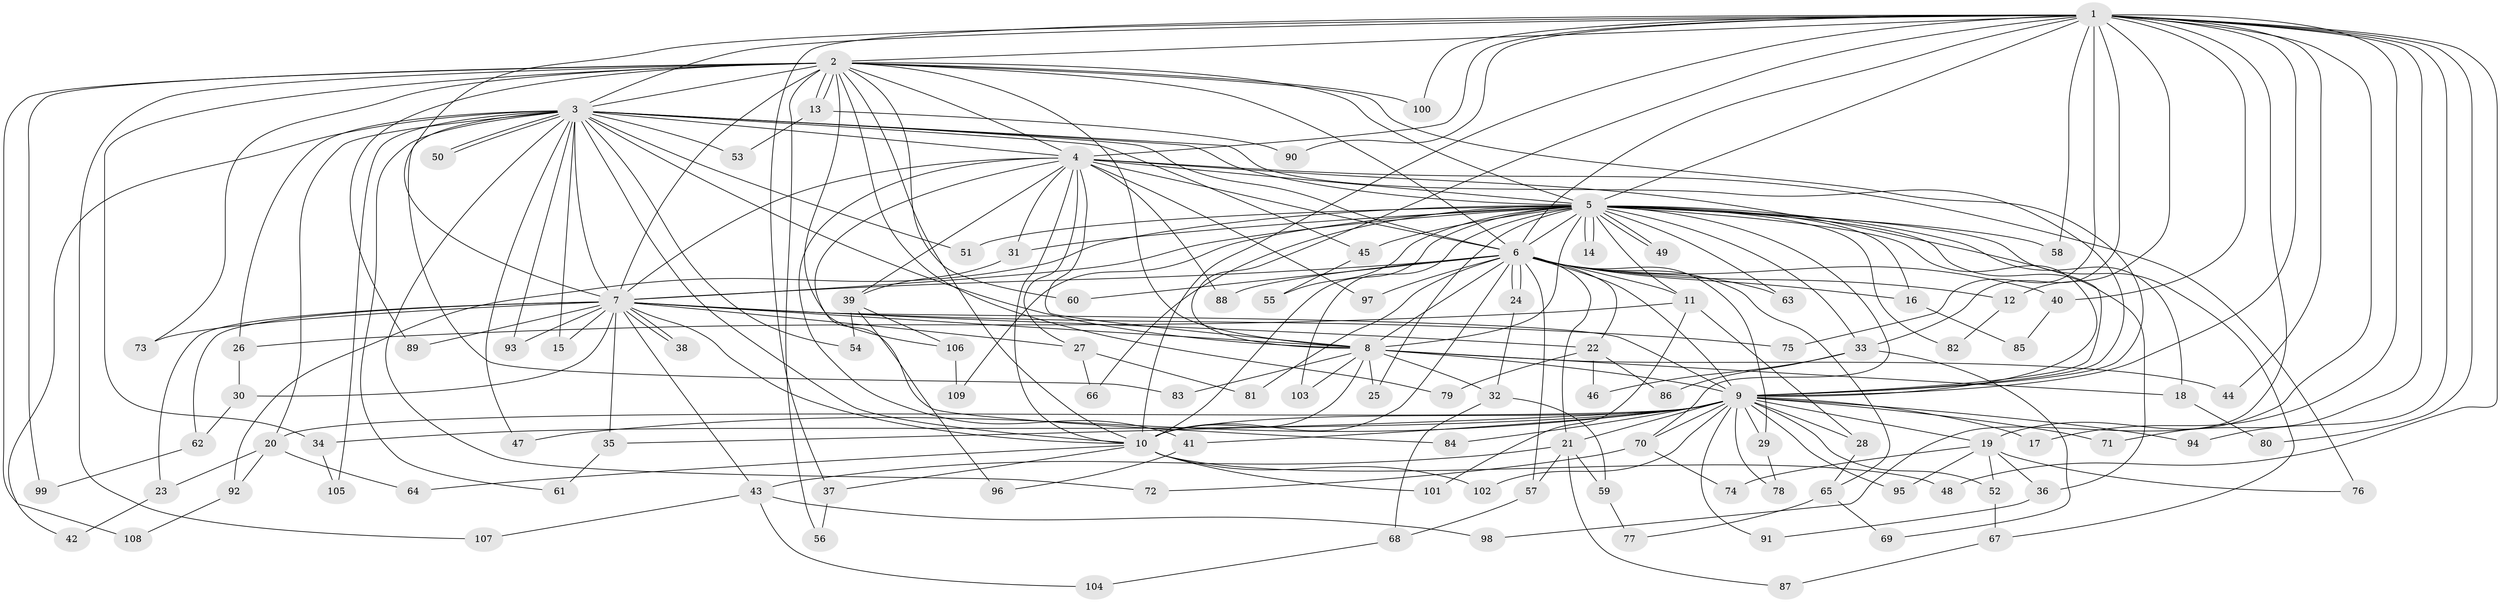 // coarse degree distribution, {23: 0.025974025974025976, 12: 0.025974025974025976, 3: 0.24675324675324675, 6: 0.025974025974025976, 28: 0.012987012987012988, 1: 0.05194805194805195, 4: 0.07792207792207792, 5: 0.07792207792207792, 21: 0.025974025974025976, 2: 0.38961038961038963, 16: 0.012987012987012988, 20: 0.012987012987012988, 25: 0.012987012987012988}
// Generated by graph-tools (version 1.1) at 2025/36/03/04/25 23:36:23]
// undirected, 109 vertices, 243 edges
graph export_dot {
  node [color=gray90,style=filled];
  1;
  2;
  3;
  4;
  5;
  6;
  7;
  8;
  9;
  10;
  11;
  12;
  13;
  14;
  15;
  16;
  17;
  18;
  19;
  20;
  21;
  22;
  23;
  24;
  25;
  26;
  27;
  28;
  29;
  30;
  31;
  32;
  33;
  34;
  35;
  36;
  37;
  38;
  39;
  40;
  41;
  42;
  43;
  44;
  45;
  46;
  47;
  48;
  49;
  50;
  51;
  52;
  53;
  54;
  55;
  56;
  57;
  58;
  59;
  60;
  61;
  62;
  63;
  64;
  65;
  66;
  67;
  68;
  69;
  70;
  71;
  72;
  73;
  74;
  75;
  76;
  77;
  78;
  79;
  80;
  81;
  82;
  83;
  84;
  85;
  86;
  87;
  88;
  89;
  90;
  91;
  92;
  93;
  94;
  95;
  96;
  97;
  98;
  99;
  100;
  101;
  102;
  103;
  104;
  105;
  106;
  107;
  108;
  109;
  1 -- 2;
  1 -- 3;
  1 -- 4;
  1 -- 5;
  1 -- 6;
  1 -- 7;
  1 -- 8;
  1 -- 9;
  1 -- 10;
  1 -- 12;
  1 -- 17;
  1 -- 19;
  1 -- 33;
  1 -- 37;
  1 -- 40;
  1 -- 44;
  1 -- 48;
  1 -- 58;
  1 -- 71;
  1 -- 75;
  1 -- 80;
  1 -- 90;
  1 -- 94;
  1 -- 98;
  1 -- 100;
  2 -- 3;
  2 -- 4;
  2 -- 5;
  2 -- 6;
  2 -- 7;
  2 -- 8;
  2 -- 9;
  2 -- 10;
  2 -- 13;
  2 -- 13;
  2 -- 34;
  2 -- 56;
  2 -- 60;
  2 -- 73;
  2 -- 79;
  2 -- 89;
  2 -- 99;
  2 -- 100;
  2 -- 106;
  2 -- 107;
  2 -- 108;
  3 -- 4;
  3 -- 5;
  3 -- 6;
  3 -- 7;
  3 -- 8;
  3 -- 9;
  3 -- 10;
  3 -- 15;
  3 -- 20;
  3 -- 26;
  3 -- 42;
  3 -- 45;
  3 -- 47;
  3 -- 50;
  3 -- 50;
  3 -- 51;
  3 -- 53;
  3 -- 54;
  3 -- 61;
  3 -- 72;
  3 -- 83;
  3 -- 93;
  3 -- 105;
  4 -- 5;
  4 -- 6;
  4 -- 7;
  4 -- 8;
  4 -- 9;
  4 -- 10;
  4 -- 27;
  4 -- 31;
  4 -- 39;
  4 -- 41;
  4 -- 76;
  4 -- 84;
  4 -- 88;
  4 -- 97;
  5 -- 6;
  5 -- 7;
  5 -- 8;
  5 -- 9;
  5 -- 10;
  5 -- 11;
  5 -- 14;
  5 -- 14;
  5 -- 16;
  5 -- 18;
  5 -- 25;
  5 -- 31;
  5 -- 33;
  5 -- 36;
  5 -- 45;
  5 -- 49;
  5 -- 49;
  5 -- 51;
  5 -- 55;
  5 -- 58;
  5 -- 63;
  5 -- 66;
  5 -- 67;
  5 -- 70;
  5 -- 82;
  5 -- 92;
  5 -- 103;
  5 -- 109;
  6 -- 7;
  6 -- 8;
  6 -- 9;
  6 -- 10;
  6 -- 11;
  6 -- 12;
  6 -- 16;
  6 -- 21;
  6 -- 22;
  6 -- 24;
  6 -- 24;
  6 -- 29;
  6 -- 40;
  6 -- 57;
  6 -- 60;
  6 -- 63;
  6 -- 65;
  6 -- 81;
  6 -- 88;
  6 -- 97;
  7 -- 8;
  7 -- 9;
  7 -- 10;
  7 -- 15;
  7 -- 22;
  7 -- 23;
  7 -- 27;
  7 -- 30;
  7 -- 35;
  7 -- 38;
  7 -- 38;
  7 -- 43;
  7 -- 62;
  7 -- 73;
  7 -- 75;
  7 -- 89;
  7 -- 93;
  8 -- 9;
  8 -- 10;
  8 -- 18;
  8 -- 25;
  8 -- 32;
  8 -- 44;
  8 -- 83;
  8 -- 103;
  9 -- 10;
  9 -- 17;
  9 -- 19;
  9 -- 20;
  9 -- 21;
  9 -- 28;
  9 -- 29;
  9 -- 34;
  9 -- 35;
  9 -- 41;
  9 -- 47;
  9 -- 52;
  9 -- 70;
  9 -- 71;
  9 -- 78;
  9 -- 84;
  9 -- 91;
  9 -- 94;
  9 -- 95;
  9 -- 102;
  10 -- 37;
  10 -- 48;
  10 -- 64;
  10 -- 101;
  10 -- 102;
  11 -- 26;
  11 -- 28;
  11 -- 101;
  12 -- 82;
  13 -- 53;
  13 -- 90;
  16 -- 85;
  18 -- 80;
  19 -- 36;
  19 -- 52;
  19 -- 74;
  19 -- 76;
  19 -- 95;
  20 -- 23;
  20 -- 64;
  20 -- 92;
  21 -- 43;
  21 -- 57;
  21 -- 59;
  21 -- 87;
  22 -- 46;
  22 -- 79;
  22 -- 86;
  23 -- 42;
  24 -- 32;
  26 -- 30;
  27 -- 66;
  27 -- 81;
  28 -- 65;
  29 -- 78;
  30 -- 62;
  31 -- 39;
  32 -- 59;
  32 -- 68;
  33 -- 46;
  33 -- 69;
  33 -- 86;
  34 -- 105;
  35 -- 61;
  36 -- 91;
  37 -- 56;
  39 -- 54;
  39 -- 96;
  39 -- 106;
  40 -- 85;
  41 -- 96;
  43 -- 98;
  43 -- 104;
  43 -- 107;
  45 -- 55;
  52 -- 67;
  57 -- 68;
  59 -- 77;
  62 -- 99;
  65 -- 69;
  65 -- 77;
  67 -- 87;
  68 -- 104;
  70 -- 72;
  70 -- 74;
  92 -- 108;
  106 -- 109;
}
